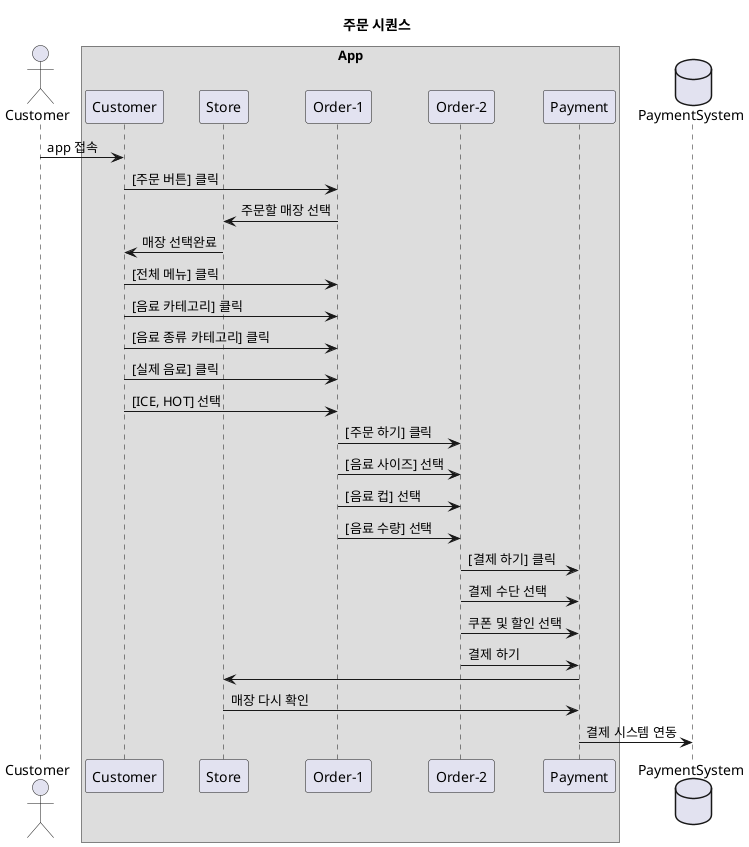 @startuml
!define APP class backgroundColor LightSkyBlue
!define STORE class backgroundColor PaleGreen
!define ORDER class backgroundColor LightCyan
!define PAYMENT class backgroundColor LightGoldenRodYellow

title 주문 시퀀스


actor Customer as customer

box "App"
participant "Customer" as app
participant "Store" as storeSelection
participant "Order-1" as order_1
participant "Order-2" as order_2
participant "Payment" as payment
end box
database PaymentSystem as paymentSystem


customer -> app: app 접속
app -> order_1 : [주문 버튼] 클릭
order_1 -> storeSelection: 주문할 매장 선택
storeSelection -> app: 매장 선택완료
app -> order_1: [전체 메뉴] 클릭
app -> order_1: [음료 카테고리] 클릭
app -> order_1: [음료 종류 카테고리] 클릭
app -> order_1: [실제 음료] 클릭
app -> order_1: [ICE, HOT] 선택
order_1 -> order_2: [주문 하기] 클릭
order_1 -> order_2: [음료 사이즈] 선택
order_1 -> order_2: [음료 컵] 선택
order_1 -> order_2: [음료 수량] 선택
order_2 -> payment: [결제 하기] 클릭
order_2 -> payment: 결제 수단 선택
order_2 -> payment: 쿠폰 및 할인 선택
order_2 -> payment: 결제 하기
payment -> storeSelection
storeSelection -> payment : 매장 다시 확인
payment -> paymentSystem: 결제 시스템 연동
@enduml
